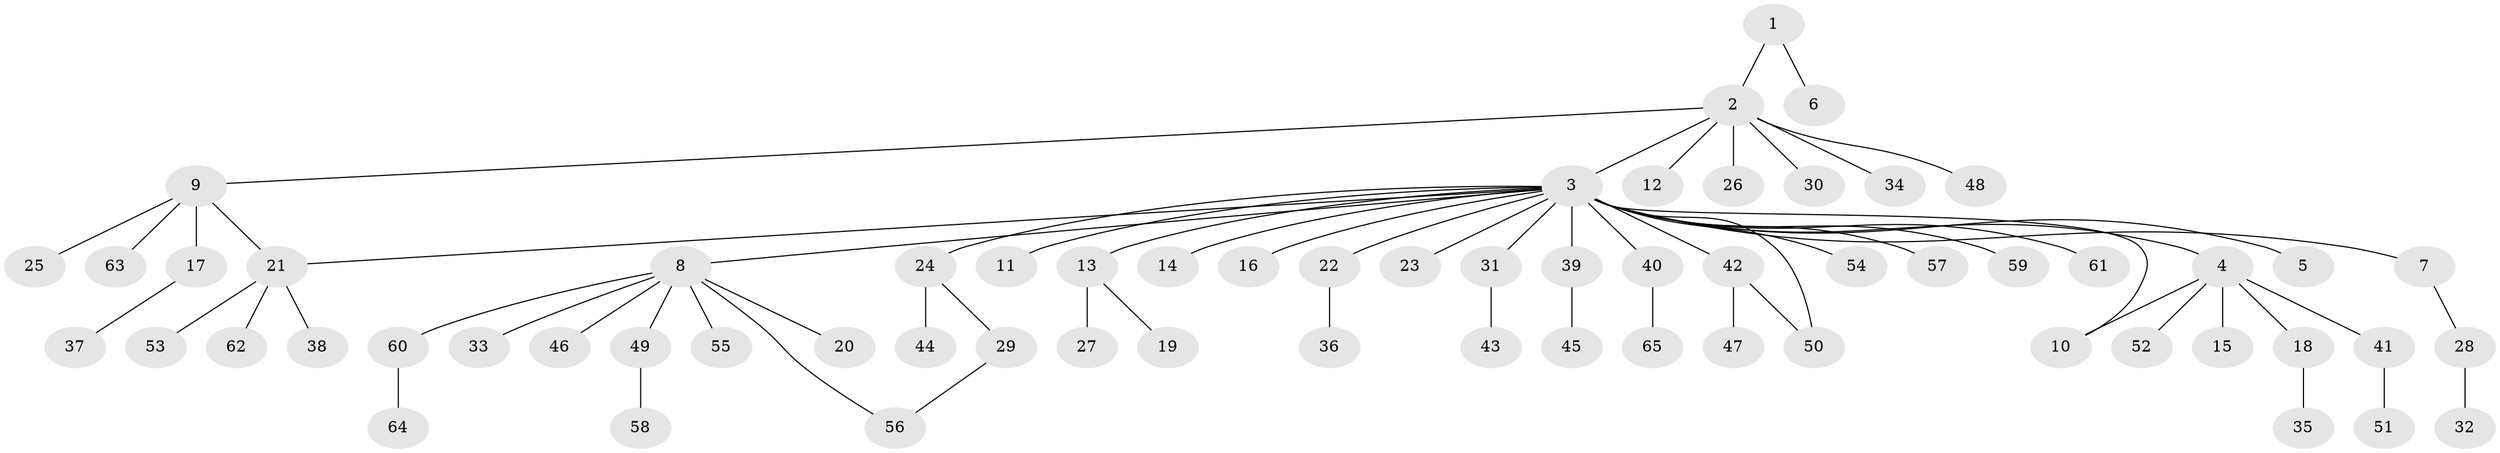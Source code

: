 // coarse degree distribution, {1: 0.7368421052631579, 2: 0.05263157894736842, 3: 0.15789473684210525, 11: 0.05263157894736842}
// Generated by graph-tools (version 1.1) at 2025/51/03/04/25 21:51:36]
// undirected, 65 vertices, 68 edges
graph export_dot {
graph [start="1"]
  node [color=gray90,style=filled];
  1;
  2;
  3;
  4;
  5;
  6;
  7;
  8;
  9;
  10;
  11;
  12;
  13;
  14;
  15;
  16;
  17;
  18;
  19;
  20;
  21;
  22;
  23;
  24;
  25;
  26;
  27;
  28;
  29;
  30;
  31;
  32;
  33;
  34;
  35;
  36;
  37;
  38;
  39;
  40;
  41;
  42;
  43;
  44;
  45;
  46;
  47;
  48;
  49;
  50;
  51;
  52;
  53;
  54;
  55;
  56;
  57;
  58;
  59;
  60;
  61;
  62;
  63;
  64;
  65;
  1 -- 2;
  1 -- 6;
  2 -- 3;
  2 -- 9;
  2 -- 12;
  2 -- 26;
  2 -- 30;
  2 -- 34;
  2 -- 48;
  3 -- 4;
  3 -- 5;
  3 -- 7;
  3 -- 8;
  3 -- 10;
  3 -- 11;
  3 -- 13;
  3 -- 14;
  3 -- 16;
  3 -- 21;
  3 -- 22;
  3 -- 23;
  3 -- 24;
  3 -- 31;
  3 -- 39;
  3 -- 40;
  3 -- 42;
  3 -- 50;
  3 -- 54;
  3 -- 57;
  3 -- 59;
  3 -- 61;
  4 -- 10;
  4 -- 15;
  4 -- 18;
  4 -- 41;
  4 -- 52;
  7 -- 28;
  8 -- 20;
  8 -- 33;
  8 -- 46;
  8 -- 49;
  8 -- 55;
  8 -- 56;
  8 -- 60;
  9 -- 17;
  9 -- 21;
  9 -- 25;
  9 -- 63;
  13 -- 19;
  13 -- 27;
  17 -- 37;
  18 -- 35;
  21 -- 38;
  21 -- 53;
  21 -- 62;
  22 -- 36;
  24 -- 29;
  24 -- 44;
  28 -- 32;
  29 -- 56;
  31 -- 43;
  39 -- 45;
  40 -- 65;
  41 -- 51;
  42 -- 47;
  42 -- 50;
  49 -- 58;
  60 -- 64;
}
